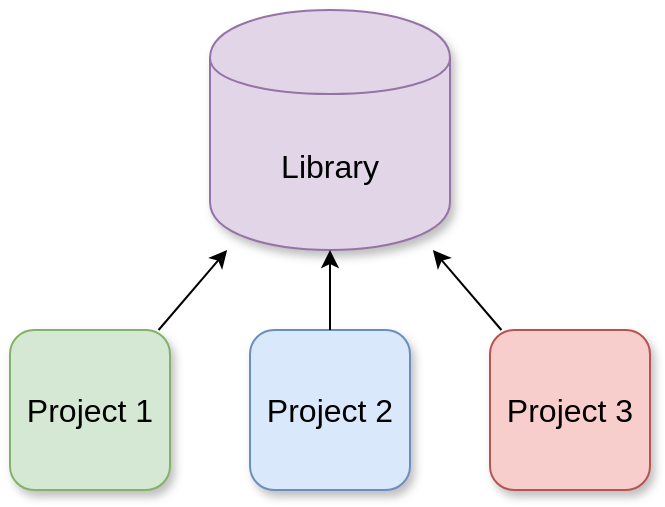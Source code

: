 <mxfile version="12.5.8"><diagram id="QIg6e3qMqp9txF3aFFn5" name="Page-1"><mxGraphModel dx="786" dy="1114" grid="1" gridSize="10" guides="1" tooltips="1" connect="1" arrows="1" fold="1" page="1" pageScale="1" pageWidth="850" pageHeight="1100" math="0" shadow="0"><root><mxCell id="0"/><mxCell id="1" parent="0"/><mxCell id="ZrMdayvxsuY5ZclMnl0y-1" value="Library" style="shape=cylinder;whiteSpace=wrap;html=1;boundedLbl=1;backgroundOutline=1;fillColor=#e1d5e7;strokeColor=#9673a6;shadow=1;collapsible=0;fontFamily=Helvetica;fontStyle=0;horizontal=1;fontSize=16;" vertex="1" parent="1"><mxGeometry x="260" y="160" width="120" height="120" as="geometry"/></mxCell><mxCell id="ZrMdayvxsuY5ZclMnl0y-2" value="Project 1" style="whiteSpace=wrap;html=1;aspect=fixed;fillColor=#d5e8d4;strokeColor=#82b366;rounded=1;shadow=1;fontSize=16;" vertex="1" parent="1"><mxGeometry x="160" y="320" width="80" height="80" as="geometry"/></mxCell><mxCell id="ZrMdayvxsuY5ZclMnl0y-3" value="Project 2" style="whiteSpace=wrap;html=1;aspect=fixed;fillColor=#dae8fc;strokeColor=#6c8ebf;rounded=1;shadow=1;fontSize=16;" vertex="1" parent="1"><mxGeometry x="280" y="320" width="80" height="80" as="geometry"/></mxCell><mxCell id="ZrMdayvxsuY5ZclMnl0y-4" value="Project 3" style="whiteSpace=wrap;html=1;aspect=fixed;fillColor=#f8cecc;strokeColor=#b85450;rounded=1;shadow=1;glass=0;comic=0;fontSize=16;" vertex="1" parent="1"><mxGeometry x="400" y="320" width="80" height="80" as="geometry"/></mxCell><mxCell id="ZrMdayvxsuY5ZclMnl0y-5" value="" style="endArrow=classic;html=1;" edge="1" parent="1" source="ZrMdayvxsuY5ZclMnl0y-2" target="ZrMdayvxsuY5ZclMnl0y-1"><mxGeometry width="50" height="50" relative="1" as="geometry"><mxPoint x="160" y="470" as="sourcePoint"/><mxPoint x="210" y="420" as="targetPoint"/></mxGeometry></mxCell><mxCell id="ZrMdayvxsuY5ZclMnl0y-6" value="" style="endArrow=classic;html=1;" edge="1" parent="1" source="ZrMdayvxsuY5ZclMnl0y-3" target="ZrMdayvxsuY5ZclMnl0y-1"><mxGeometry width="50" height="50" relative="1" as="geometry"><mxPoint x="160" y="470" as="sourcePoint"/><mxPoint x="210" y="420" as="targetPoint"/></mxGeometry></mxCell><mxCell id="ZrMdayvxsuY5ZclMnl0y-7" value="" style="endArrow=classic;html=1;" edge="1" parent="1" source="ZrMdayvxsuY5ZclMnl0y-4" target="ZrMdayvxsuY5ZclMnl0y-1"><mxGeometry width="50" height="50" relative="1" as="geometry"><mxPoint x="160" y="470" as="sourcePoint"/><mxPoint x="210" y="420" as="targetPoint"/></mxGeometry></mxCell></root></mxGraphModel></diagram></mxfile>